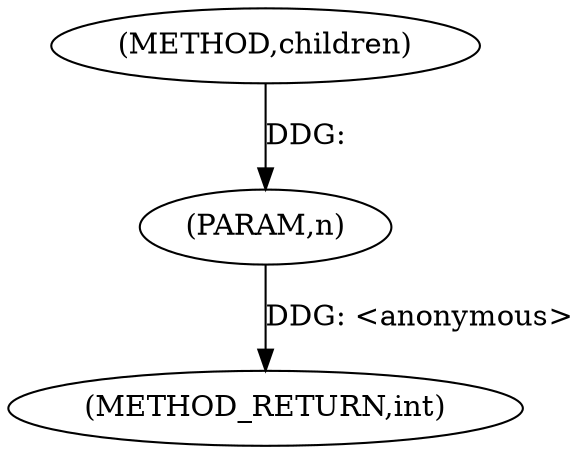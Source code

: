 digraph "children" {  
"1000500" [label = "(METHOD,children)" ]
"1000503" [label = "(METHOD_RETURN,int)" ]
"1000501" [label = "(PARAM,n)" ]
  "1000501" -> "1000503"  [ label = "DDG: <anonymous>"] 
  "1000500" -> "1000501"  [ label = "DDG: "] 
}
